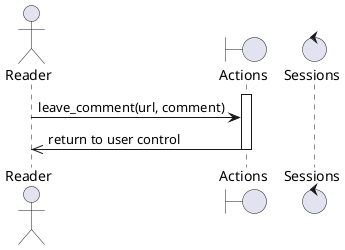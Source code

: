 @startuml leave_comment
actor Reader
boundary "Actions" as actions
control "Sessions" as sessions
activate actions
Reader -> actions: leave_comment(url, comment)
actions ->> Reader: return to user control
deactivate actions
@enduml
